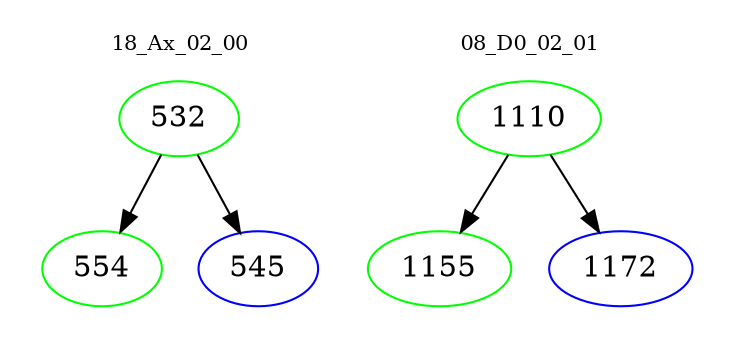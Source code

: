 digraph{
subgraph cluster_0 {
color = white
label = "18_Ax_02_00";
fontsize=10;
T0_532 [label="532", color="green"]
T0_532 -> T0_554 [color="black"]
T0_554 [label="554", color="green"]
T0_532 -> T0_545 [color="black"]
T0_545 [label="545", color="blue"]
}
subgraph cluster_1 {
color = white
label = "08_D0_02_01";
fontsize=10;
T1_1110 [label="1110", color="green"]
T1_1110 -> T1_1155 [color="black"]
T1_1155 [label="1155", color="green"]
T1_1110 -> T1_1172 [color="black"]
T1_1172 [label="1172", color="blue"]
}
}
